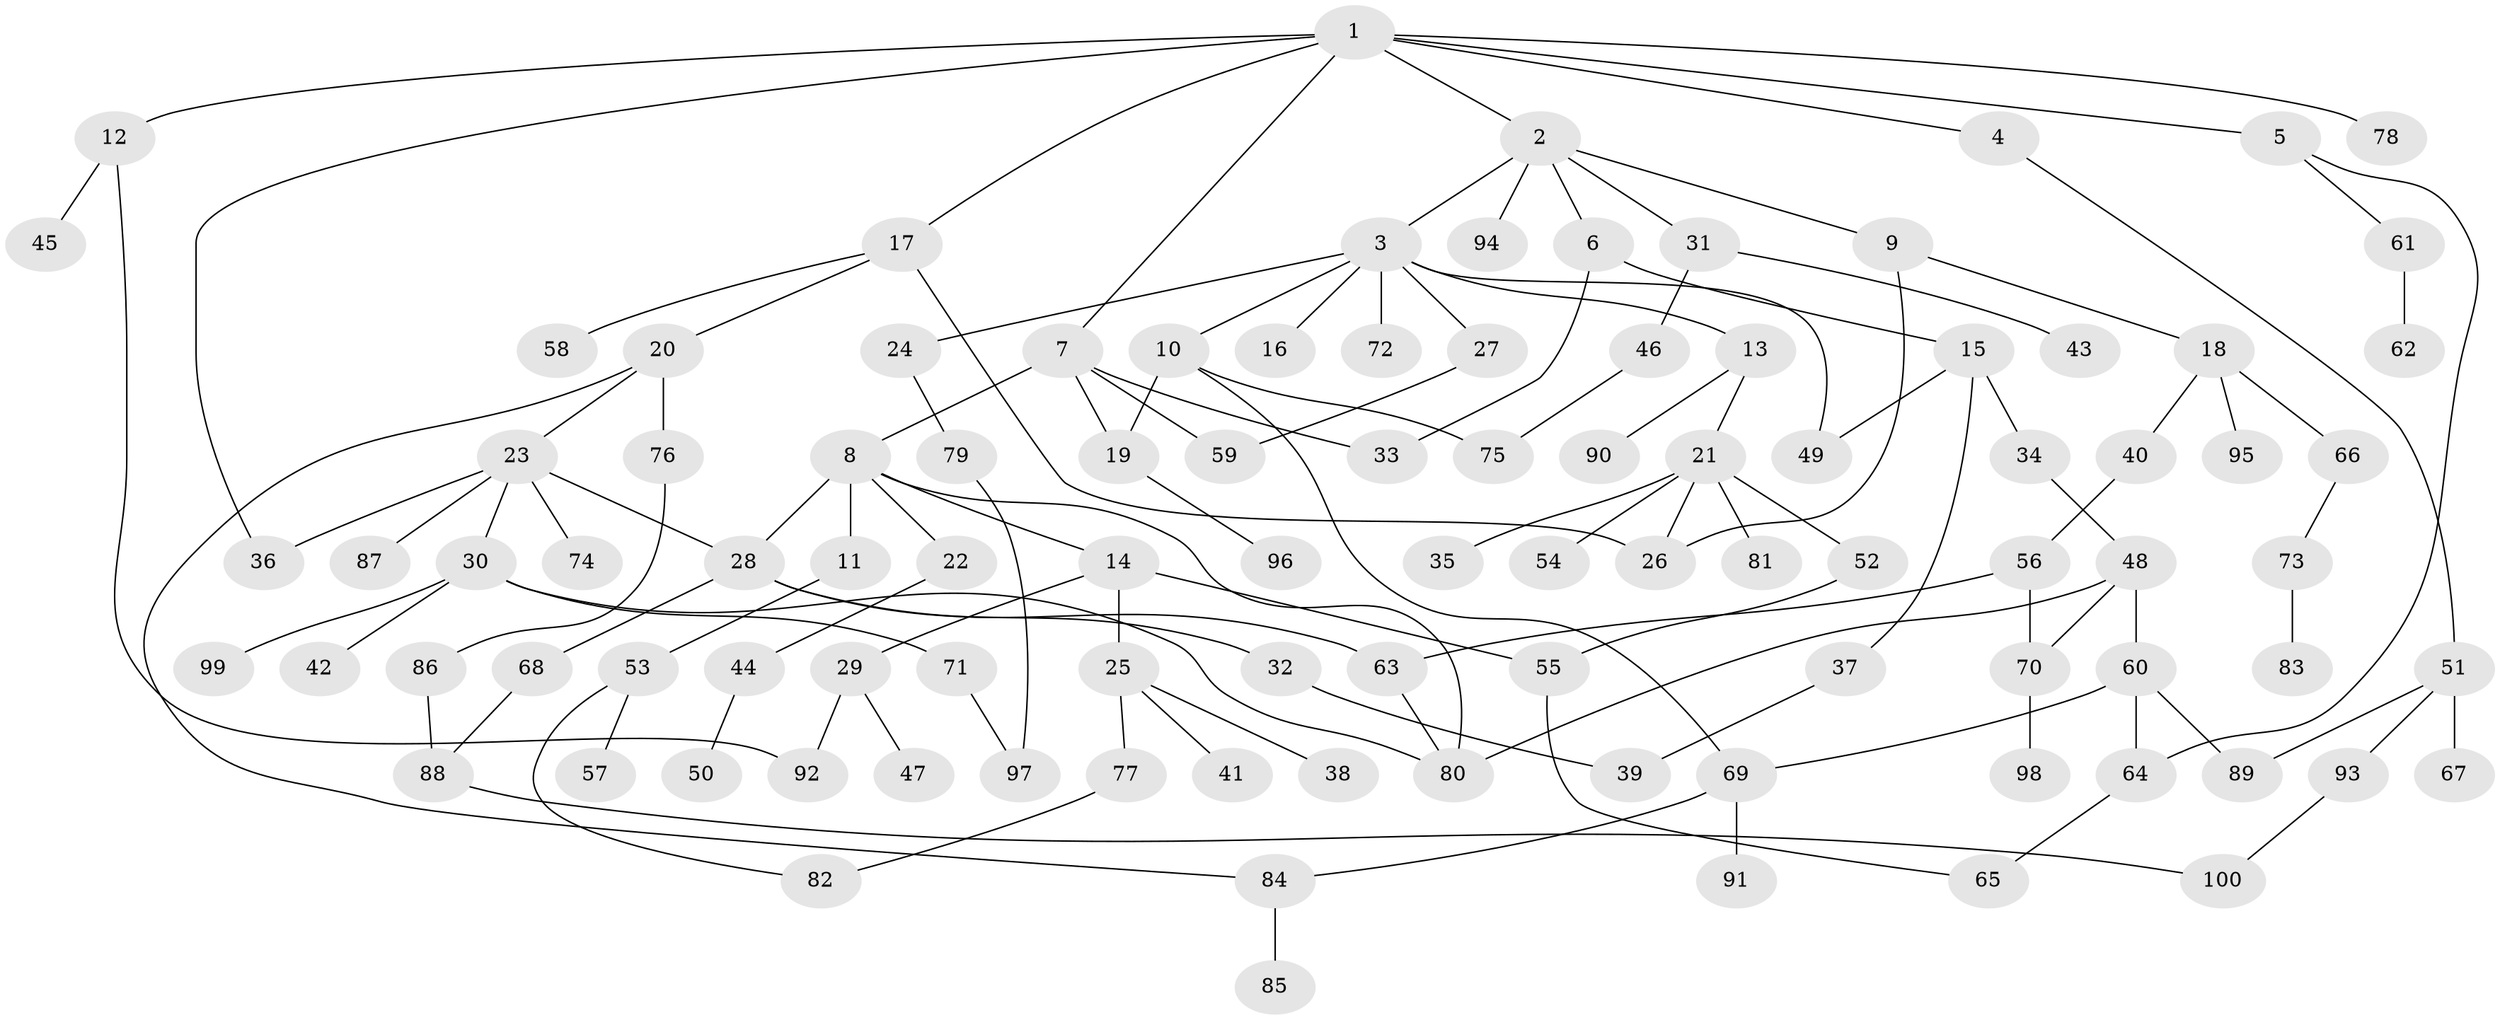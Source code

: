 // Generated by graph-tools (version 1.1) at 2025/38/02/21/25 10:38:51]
// undirected, 100 vertices, 125 edges
graph export_dot {
graph [start="1"]
  node [color=gray90,style=filled];
  1;
  2;
  3;
  4;
  5;
  6;
  7;
  8;
  9;
  10;
  11;
  12;
  13;
  14;
  15;
  16;
  17;
  18;
  19;
  20;
  21;
  22;
  23;
  24;
  25;
  26;
  27;
  28;
  29;
  30;
  31;
  32;
  33;
  34;
  35;
  36;
  37;
  38;
  39;
  40;
  41;
  42;
  43;
  44;
  45;
  46;
  47;
  48;
  49;
  50;
  51;
  52;
  53;
  54;
  55;
  56;
  57;
  58;
  59;
  60;
  61;
  62;
  63;
  64;
  65;
  66;
  67;
  68;
  69;
  70;
  71;
  72;
  73;
  74;
  75;
  76;
  77;
  78;
  79;
  80;
  81;
  82;
  83;
  84;
  85;
  86;
  87;
  88;
  89;
  90;
  91;
  92;
  93;
  94;
  95;
  96;
  97;
  98;
  99;
  100;
  1 -- 2;
  1 -- 4;
  1 -- 5;
  1 -- 7;
  1 -- 12;
  1 -- 17;
  1 -- 36;
  1 -- 78;
  2 -- 3;
  2 -- 6;
  2 -- 9;
  2 -- 31;
  2 -- 94;
  3 -- 10;
  3 -- 13;
  3 -- 16;
  3 -- 24;
  3 -- 27;
  3 -- 72;
  3 -- 49;
  4 -- 51;
  5 -- 61;
  5 -- 64;
  6 -- 15;
  6 -- 33;
  7 -- 8;
  7 -- 19;
  7 -- 33;
  7 -- 59;
  8 -- 11;
  8 -- 14;
  8 -- 22;
  8 -- 28;
  8 -- 80;
  9 -- 18;
  9 -- 26;
  10 -- 69;
  10 -- 19;
  10 -- 75;
  11 -- 53;
  12 -- 45;
  12 -- 92;
  13 -- 21;
  13 -- 90;
  14 -- 25;
  14 -- 29;
  14 -- 55;
  15 -- 34;
  15 -- 37;
  15 -- 49;
  17 -- 20;
  17 -- 58;
  17 -- 26;
  18 -- 40;
  18 -- 66;
  18 -- 95;
  19 -- 96;
  20 -- 23;
  20 -- 76;
  20 -- 84;
  21 -- 26;
  21 -- 35;
  21 -- 52;
  21 -- 54;
  21 -- 81;
  22 -- 44;
  23 -- 30;
  23 -- 74;
  23 -- 87;
  23 -- 28;
  23 -- 36;
  24 -- 79;
  25 -- 38;
  25 -- 41;
  25 -- 77;
  27 -- 59;
  28 -- 32;
  28 -- 63;
  28 -- 68;
  29 -- 47;
  29 -- 92;
  30 -- 42;
  30 -- 71;
  30 -- 99;
  30 -- 80;
  31 -- 43;
  31 -- 46;
  32 -- 39;
  34 -- 48;
  37 -- 39;
  40 -- 56;
  44 -- 50;
  46 -- 75;
  48 -- 60;
  48 -- 80;
  48 -- 70;
  51 -- 67;
  51 -- 89;
  51 -- 93;
  52 -- 55;
  53 -- 57;
  53 -- 82;
  55 -- 65;
  56 -- 70;
  56 -- 63;
  60 -- 69;
  60 -- 64;
  60 -- 89;
  61 -- 62;
  63 -- 80;
  64 -- 65;
  66 -- 73;
  68 -- 88;
  69 -- 84;
  69 -- 91;
  70 -- 98;
  71 -- 97;
  73 -- 83;
  76 -- 86;
  77 -- 82;
  79 -- 97;
  84 -- 85;
  86 -- 88;
  88 -- 100;
  93 -- 100;
}
